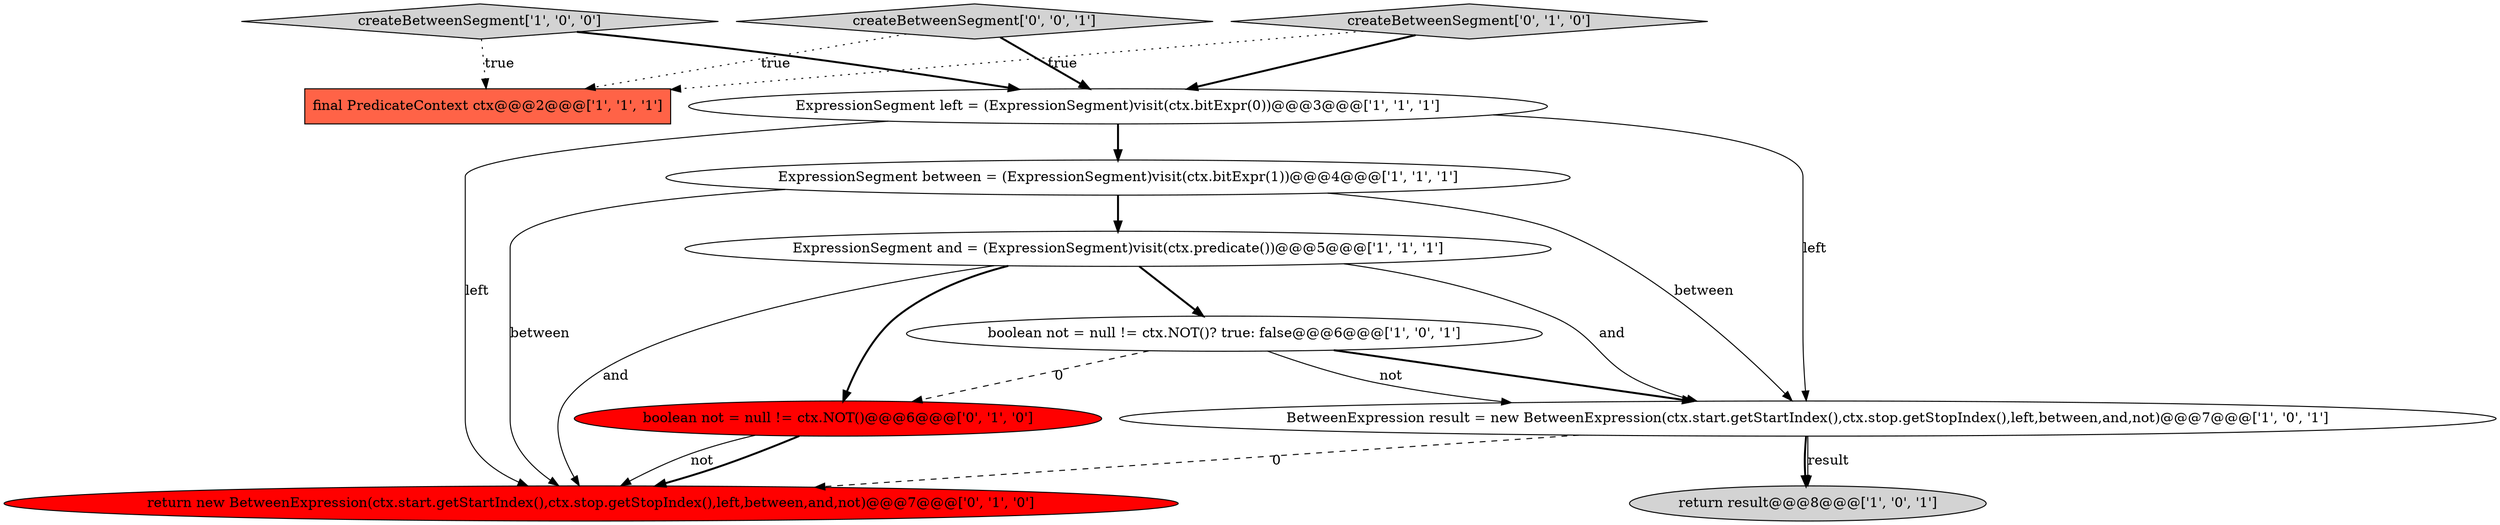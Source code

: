 digraph {
6 [style = filled, label = "ExpressionSegment between = (ExpressionSegment)visit(ctx.bitExpr(1))@@@4@@@['1', '1', '1']", fillcolor = white, shape = ellipse image = "AAA0AAABBB1BBB"];
2 [style = filled, label = "createBetweenSegment['1', '0', '0']", fillcolor = lightgray, shape = diamond image = "AAA0AAABBB1BBB"];
4 [style = filled, label = "ExpressionSegment and = (ExpressionSegment)visit(ctx.predicate())@@@5@@@['1', '1', '1']", fillcolor = white, shape = ellipse image = "AAA0AAABBB1BBB"];
9 [style = filled, label = "boolean not = null != ctx.NOT()@@@6@@@['0', '1', '0']", fillcolor = red, shape = ellipse image = "AAA1AAABBB2BBB"];
11 [style = filled, label = "createBetweenSegment['0', '0', '1']", fillcolor = lightgray, shape = diamond image = "AAA0AAABBB3BBB"];
8 [style = filled, label = "createBetweenSegment['0', '1', '0']", fillcolor = lightgray, shape = diamond image = "AAA0AAABBB2BBB"];
10 [style = filled, label = "return new BetweenExpression(ctx.start.getStartIndex(),ctx.stop.getStopIndex(),left,between,and,not)@@@7@@@['0', '1', '0']", fillcolor = red, shape = ellipse image = "AAA1AAABBB2BBB"];
5 [style = filled, label = "return result@@@8@@@['1', '0', '1']", fillcolor = lightgray, shape = ellipse image = "AAA0AAABBB1BBB"];
7 [style = filled, label = "boolean not = null != ctx.NOT()? true: false@@@6@@@['1', '0', '1']", fillcolor = white, shape = ellipse image = "AAA0AAABBB1BBB"];
1 [style = filled, label = "final PredicateContext ctx@@@2@@@['1', '1', '1']", fillcolor = tomato, shape = box image = "AAA0AAABBB1BBB"];
0 [style = filled, label = "BetweenExpression result = new BetweenExpression(ctx.start.getStartIndex(),ctx.stop.getStopIndex(),left,between,and,not)@@@7@@@['1', '0', '1']", fillcolor = white, shape = ellipse image = "AAA0AAABBB1BBB"];
3 [style = filled, label = "ExpressionSegment left = (ExpressionSegment)visit(ctx.bitExpr(0))@@@3@@@['1', '1', '1']", fillcolor = white, shape = ellipse image = "AAA0AAABBB1BBB"];
7->0 [style = solid, label="not"];
9->10 [style = solid, label="not"];
4->9 [style = bold, label=""];
11->1 [style = dotted, label="true"];
2->3 [style = bold, label=""];
8->3 [style = bold, label=""];
3->6 [style = bold, label=""];
7->0 [style = bold, label=""];
9->10 [style = bold, label=""];
4->7 [style = bold, label=""];
0->10 [style = dashed, label="0"];
4->0 [style = solid, label="and"];
6->10 [style = solid, label="between"];
3->0 [style = solid, label="left"];
8->1 [style = dotted, label="true"];
6->4 [style = bold, label=""];
11->3 [style = bold, label=""];
2->1 [style = dotted, label="true"];
7->9 [style = dashed, label="0"];
4->10 [style = solid, label="and"];
0->5 [style = solid, label="result"];
3->10 [style = solid, label="left"];
6->0 [style = solid, label="between"];
0->5 [style = bold, label=""];
}
